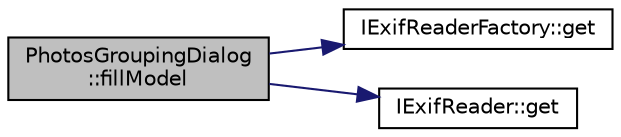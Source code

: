 digraph "PhotosGroupingDialog::fillModel"
{
 // LATEX_PDF_SIZE
  edge [fontname="Helvetica",fontsize="10",labelfontname="Helvetica",labelfontsize="10"];
  node [fontname="Helvetica",fontsize="10",shape=record];
  rankdir="LR";
  Node1 [label="PhotosGroupingDialog\l::fillModel",height=0.2,width=0.4,color="black", fillcolor="grey75", style="filled", fontcolor="black",tooltip=" "];
  Node1 -> Node2 [color="midnightblue",fontsize="10",style="solid",fontname="Helvetica"];
  Node2 [label="IExifReaderFactory::get",height=0.2,width=0.4,color="black", fillcolor="white", style="filled",URL="$struct_i_exif_reader_factory.html#a01b1fd15fa74ec542ea94c8fb19fbde3",tooltip=" "];
  Node1 -> Node3 [color="midnightblue",fontsize="10",style="solid",fontname="Helvetica"];
  Node3 [label="IExifReader::get",height=0.2,width=0.4,color="black", fillcolor="white", style="filled",URL="$struct_i_exif_reader.html#a54fc0a8ecb125a37397a66a98e773f46",tooltip=" "];
}
